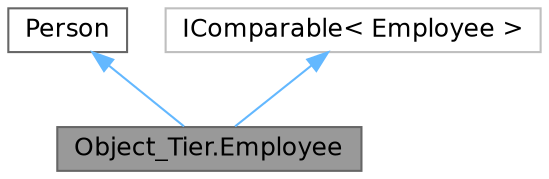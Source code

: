 digraph "Object_Tier.Employee"
{
 // LATEX_PDF_SIZE
  bgcolor="transparent";
  edge [fontname=Helvetica,fontsize=12,labelfontname=Helvetica,labelfontsize=10];
  node [fontname=Helvetica,fontsize=12,shape=box,height=0.2,width=0.4];
  Node1 [id="Node000001",label="Object_Tier.Employee",height=0.2,width=0.4,color="gray40", fillcolor="grey60", style="filled", fontcolor="black",tooltip="Represents an employee in the system, inheriting from the Person class."];
  Node2 -> Node1 [id="edge1_Node000001_Node000002",dir="back",color="steelblue1",style="solid",tooltip=" "];
  Node2 [id="Node000002",label="Person",height=0.2,width=0.4,color="gray40", fillcolor="white", style="filled",URL="$class_object___tier_1_1_person.html",tooltip="Represents a person with an ID and a name."];
  Node3 -> Node1 [id="edge2_Node000001_Node000003",dir="back",color="steelblue1",style="solid",tooltip=" "];
  Node3 [id="Node000003",label="IComparable\< Employee \>",height=0.2,width=0.4,color="grey75", fillcolor="white", style="filled",tooltip=" "];
}
